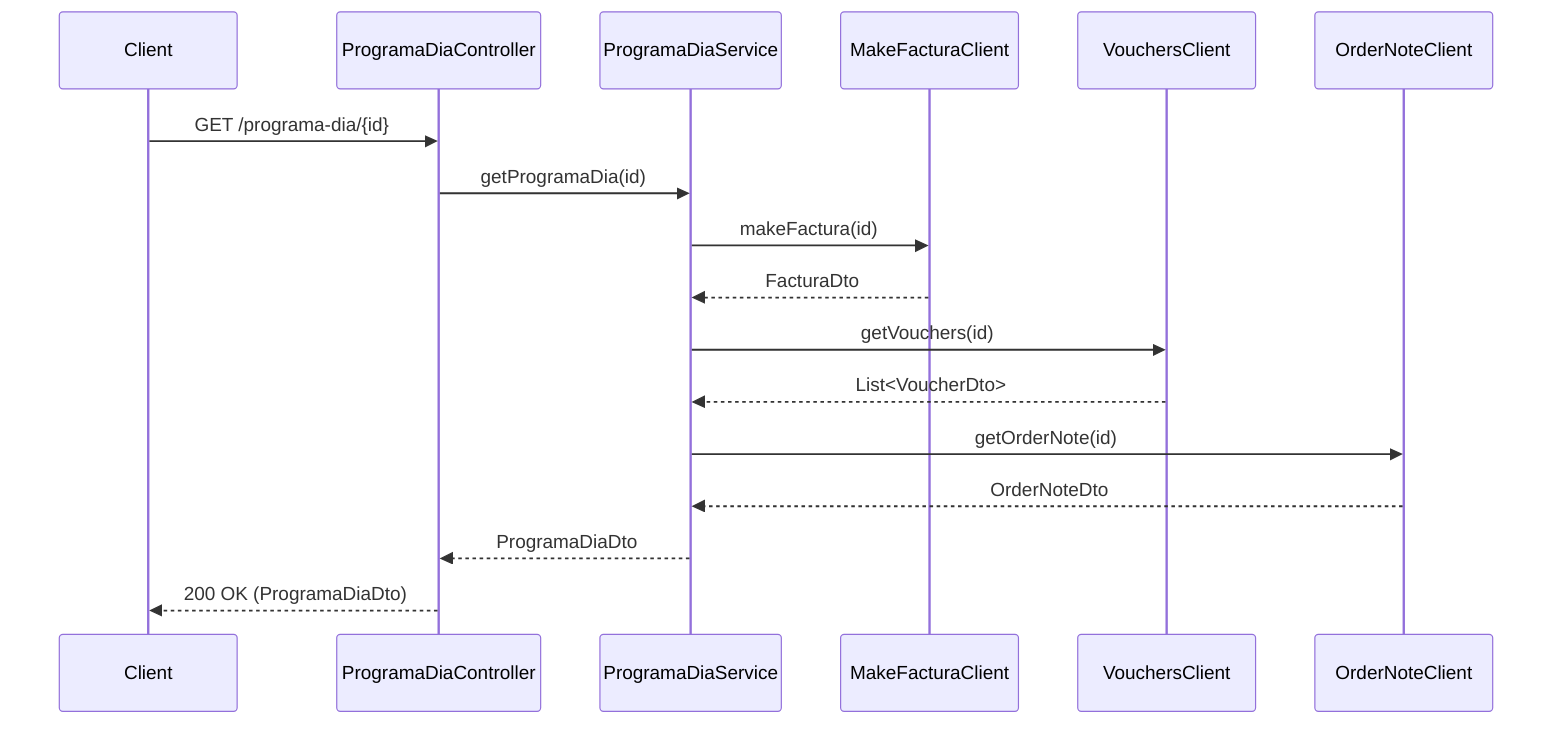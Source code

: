 sequenceDiagram
    participant C as Client
    participant PDC as ProgramaDiaController
    participant PDS as ProgramaDiaService
    participant MFF as MakeFacturaClient
    participant VC as VouchersClient
    participant ONC as OrderNoteClient

    C->>PDC: GET /programa-dia/{id}
    PDC->>PDS: getProgramaDia(id)
    PDS->>MFF: makeFactura(id)
    MFF-->>PDS: FacturaDto
    PDS->>VC: getVouchers(id)
    VC-->>PDS: List<VoucherDto>
    PDS->>ONC: getOrderNote(id)
    ONC-->>PDS: OrderNoteDto
    PDS-->>PDC: ProgramaDiaDto
    PDC-->>C: 200 OK (ProgramaDiaDto)